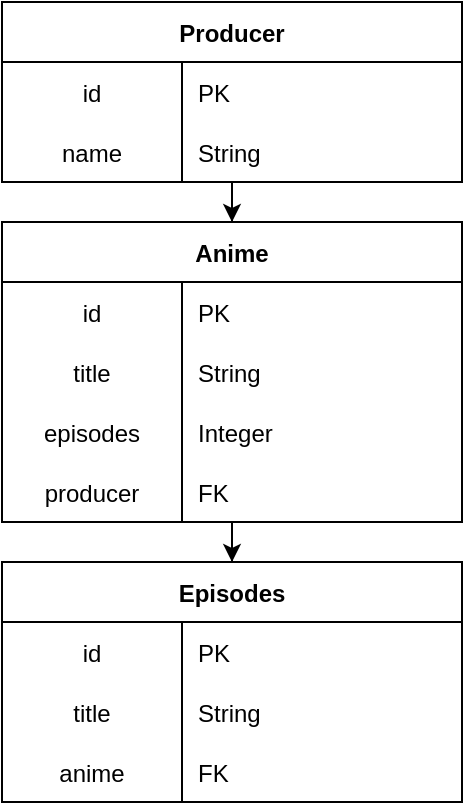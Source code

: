<mxfile version="17.4.1" type="github">
  <diagram id="5S94t0eYDV17oBkyqTfL" name="Page-1">
    <mxGraphModel dx="473" dy="683" grid="1" gridSize="10" guides="1" tooltips="1" connect="1" arrows="1" fold="1" page="1" pageScale="1" pageWidth="850" pageHeight="1100" math="0" shadow="0">
      <root>
        <mxCell id="0" />
        <mxCell id="1" parent="0" />
        <mxCell id="v_BLWzppzwHIQxLtBbmO-24" value="" style="edgeStyle=orthogonalEdgeStyle;rounded=0;orthogonalLoop=1;jettySize=auto;html=1;" edge="1" parent="1" source="v_BLWzppzwHIQxLtBbmO-1" target="v_BLWzppzwHIQxLtBbmO-17">
          <mxGeometry relative="1" as="geometry" />
        </mxCell>
        <mxCell id="v_BLWzppzwHIQxLtBbmO-1" value="Producer" style="shape=table;startSize=30;container=1;collapsible=1;childLayout=tableLayout;fixedRows=1;rowLines=0;fontStyle=1;align=center;resizeLast=1;" vertex="1" parent="1">
          <mxGeometry x="40" y="120" width="230" height="90" as="geometry" />
        </mxCell>
        <mxCell id="v_BLWzppzwHIQxLtBbmO-5" value="" style="shape=tableRow;horizontal=0;startSize=0;swimlaneHead=0;swimlaneBody=0;fillColor=none;collapsible=0;dropTarget=0;points=[[0,0.5],[1,0.5]];portConstraint=eastwest;top=0;left=0;right=0;bottom=0;" vertex="1" parent="v_BLWzppzwHIQxLtBbmO-1">
          <mxGeometry y="30" width="230" height="30" as="geometry" />
        </mxCell>
        <mxCell id="v_BLWzppzwHIQxLtBbmO-6" value="id" style="shape=partialRectangle;connectable=0;fillColor=none;top=0;left=0;bottom=0;right=0;editable=1;overflow=hidden;" vertex="1" parent="v_BLWzppzwHIQxLtBbmO-5">
          <mxGeometry width="90" height="30" as="geometry">
            <mxRectangle width="90" height="30" as="alternateBounds" />
          </mxGeometry>
        </mxCell>
        <mxCell id="v_BLWzppzwHIQxLtBbmO-7" value="PK" style="shape=partialRectangle;connectable=0;fillColor=none;top=0;left=0;bottom=0;right=0;align=left;spacingLeft=6;overflow=hidden;" vertex="1" parent="v_BLWzppzwHIQxLtBbmO-5">
          <mxGeometry x="90" width="140" height="30" as="geometry">
            <mxRectangle width="140" height="30" as="alternateBounds" />
          </mxGeometry>
        </mxCell>
        <mxCell id="v_BLWzppzwHIQxLtBbmO-8" value="" style="shape=tableRow;horizontal=0;startSize=0;swimlaneHead=0;swimlaneBody=0;fillColor=none;collapsible=0;dropTarget=0;points=[[0,0.5],[1,0.5]];portConstraint=eastwest;top=0;left=0;right=0;bottom=0;" vertex="1" parent="v_BLWzppzwHIQxLtBbmO-1">
          <mxGeometry y="60" width="230" height="30" as="geometry" />
        </mxCell>
        <mxCell id="v_BLWzppzwHIQxLtBbmO-9" value="name" style="shape=partialRectangle;connectable=0;fillColor=none;top=0;left=0;bottom=0;right=0;editable=1;overflow=hidden;" vertex="1" parent="v_BLWzppzwHIQxLtBbmO-8">
          <mxGeometry width="90" height="30" as="geometry">
            <mxRectangle width="90" height="30" as="alternateBounds" />
          </mxGeometry>
        </mxCell>
        <mxCell id="v_BLWzppzwHIQxLtBbmO-10" value="String" style="shape=partialRectangle;connectable=0;fillColor=none;top=0;left=0;bottom=0;right=0;align=left;spacingLeft=6;overflow=hidden;" vertex="1" parent="v_BLWzppzwHIQxLtBbmO-8">
          <mxGeometry x="90" width="140" height="30" as="geometry">
            <mxRectangle width="140" height="30" as="alternateBounds" />
          </mxGeometry>
        </mxCell>
        <mxCell id="v_BLWzppzwHIQxLtBbmO-44" value="" style="edgeStyle=orthogonalEdgeStyle;rounded=0;orthogonalLoop=1;jettySize=auto;html=1;" edge="1" parent="1" source="v_BLWzppzwHIQxLtBbmO-17" target="v_BLWzppzwHIQxLtBbmO-31">
          <mxGeometry relative="1" as="geometry" />
        </mxCell>
        <mxCell id="v_BLWzppzwHIQxLtBbmO-17" value="Anime" style="shape=table;startSize=30;container=1;collapsible=1;childLayout=tableLayout;fixedRows=1;rowLines=0;fontStyle=1;align=center;resizeLast=1;" vertex="1" parent="1">
          <mxGeometry x="40" y="230" width="230" height="150" as="geometry" />
        </mxCell>
        <mxCell id="v_BLWzppzwHIQxLtBbmO-18" value="" style="shape=tableRow;horizontal=0;startSize=0;swimlaneHead=0;swimlaneBody=0;fillColor=none;collapsible=0;dropTarget=0;points=[[0,0.5],[1,0.5]];portConstraint=eastwest;top=0;left=0;right=0;bottom=0;" vertex="1" parent="v_BLWzppzwHIQxLtBbmO-17">
          <mxGeometry y="30" width="230" height="30" as="geometry" />
        </mxCell>
        <mxCell id="v_BLWzppzwHIQxLtBbmO-19" value="id" style="shape=partialRectangle;connectable=0;fillColor=none;top=0;left=0;bottom=0;right=0;editable=1;overflow=hidden;" vertex="1" parent="v_BLWzppzwHIQxLtBbmO-18">
          <mxGeometry width="90" height="30" as="geometry">
            <mxRectangle width="90" height="30" as="alternateBounds" />
          </mxGeometry>
        </mxCell>
        <mxCell id="v_BLWzppzwHIQxLtBbmO-20" value="PK" style="shape=partialRectangle;connectable=0;fillColor=none;top=0;left=0;bottom=0;right=0;align=left;spacingLeft=6;overflow=hidden;" vertex="1" parent="v_BLWzppzwHIQxLtBbmO-18">
          <mxGeometry x="90" width="140" height="30" as="geometry">
            <mxRectangle width="140" height="30" as="alternateBounds" />
          </mxGeometry>
        </mxCell>
        <mxCell id="v_BLWzppzwHIQxLtBbmO-21" value="" style="shape=tableRow;horizontal=0;startSize=0;swimlaneHead=0;swimlaneBody=0;fillColor=none;collapsible=0;dropTarget=0;points=[[0,0.5],[1,0.5]];portConstraint=eastwest;top=0;left=0;right=0;bottom=0;" vertex="1" parent="v_BLWzppzwHIQxLtBbmO-17">
          <mxGeometry y="60" width="230" height="30" as="geometry" />
        </mxCell>
        <mxCell id="v_BLWzppzwHIQxLtBbmO-22" value="title" style="shape=partialRectangle;connectable=0;fillColor=none;top=0;left=0;bottom=0;right=0;editable=1;overflow=hidden;" vertex="1" parent="v_BLWzppzwHIQxLtBbmO-21">
          <mxGeometry width="90" height="30" as="geometry">
            <mxRectangle width="90" height="30" as="alternateBounds" />
          </mxGeometry>
        </mxCell>
        <mxCell id="v_BLWzppzwHIQxLtBbmO-23" value="String" style="shape=partialRectangle;connectable=0;fillColor=none;top=0;left=0;bottom=0;right=0;align=left;spacingLeft=6;overflow=hidden;" vertex="1" parent="v_BLWzppzwHIQxLtBbmO-21">
          <mxGeometry x="90" width="140" height="30" as="geometry">
            <mxRectangle width="140" height="30" as="alternateBounds" />
          </mxGeometry>
        </mxCell>
        <mxCell id="v_BLWzppzwHIQxLtBbmO-25" style="shape=tableRow;horizontal=0;startSize=0;swimlaneHead=0;swimlaneBody=0;fillColor=none;collapsible=0;dropTarget=0;points=[[0,0.5],[1,0.5]];portConstraint=eastwest;top=0;left=0;right=0;bottom=0;" vertex="1" parent="v_BLWzppzwHIQxLtBbmO-17">
          <mxGeometry y="90" width="230" height="30" as="geometry" />
        </mxCell>
        <mxCell id="v_BLWzppzwHIQxLtBbmO-26" value="episodes" style="shape=partialRectangle;connectable=0;fillColor=none;top=0;left=0;bottom=0;right=0;editable=1;overflow=hidden;" vertex="1" parent="v_BLWzppzwHIQxLtBbmO-25">
          <mxGeometry width="90" height="30" as="geometry">
            <mxRectangle width="90" height="30" as="alternateBounds" />
          </mxGeometry>
        </mxCell>
        <mxCell id="v_BLWzppzwHIQxLtBbmO-27" value="Integer" style="shape=partialRectangle;connectable=0;fillColor=none;top=0;left=0;bottom=0;right=0;align=left;spacingLeft=6;overflow=hidden;" vertex="1" parent="v_BLWzppzwHIQxLtBbmO-25">
          <mxGeometry x="90" width="140" height="30" as="geometry">
            <mxRectangle width="140" height="30" as="alternateBounds" />
          </mxGeometry>
        </mxCell>
        <mxCell id="v_BLWzppzwHIQxLtBbmO-28" style="shape=tableRow;horizontal=0;startSize=0;swimlaneHead=0;swimlaneBody=0;fillColor=none;collapsible=0;dropTarget=0;points=[[0,0.5],[1,0.5]];portConstraint=eastwest;top=0;left=0;right=0;bottom=0;" vertex="1" parent="v_BLWzppzwHIQxLtBbmO-17">
          <mxGeometry y="120" width="230" height="30" as="geometry" />
        </mxCell>
        <mxCell id="v_BLWzppzwHIQxLtBbmO-29" value="producer" style="shape=partialRectangle;connectable=0;fillColor=none;top=0;left=0;bottom=0;right=0;editable=1;overflow=hidden;" vertex="1" parent="v_BLWzppzwHIQxLtBbmO-28">
          <mxGeometry width="90" height="30" as="geometry">
            <mxRectangle width="90" height="30" as="alternateBounds" />
          </mxGeometry>
        </mxCell>
        <mxCell id="v_BLWzppzwHIQxLtBbmO-30" value="FK" style="shape=partialRectangle;connectable=0;fillColor=none;top=0;left=0;bottom=0;right=0;align=left;spacingLeft=6;overflow=hidden;" vertex="1" parent="v_BLWzppzwHIQxLtBbmO-28">
          <mxGeometry x="90" width="140" height="30" as="geometry">
            <mxRectangle width="140" height="30" as="alternateBounds" />
          </mxGeometry>
        </mxCell>
        <mxCell id="v_BLWzppzwHIQxLtBbmO-31" value="Episodes" style="shape=table;startSize=30;container=1;collapsible=1;childLayout=tableLayout;fixedRows=1;rowLines=0;fontStyle=1;align=center;resizeLast=1;" vertex="1" parent="1">
          <mxGeometry x="40" y="400" width="230" height="120" as="geometry" />
        </mxCell>
        <mxCell id="v_BLWzppzwHIQxLtBbmO-32" value="" style="shape=tableRow;horizontal=0;startSize=0;swimlaneHead=0;swimlaneBody=0;fillColor=none;collapsible=0;dropTarget=0;points=[[0,0.5],[1,0.5]];portConstraint=eastwest;top=0;left=0;right=0;bottom=0;" vertex="1" parent="v_BLWzppzwHIQxLtBbmO-31">
          <mxGeometry y="30" width="230" height="30" as="geometry" />
        </mxCell>
        <mxCell id="v_BLWzppzwHIQxLtBbmO-33" value="id" style="shape=partialRectangle;connectable=0;fillColor=none;top=0;left=0;bottom=0;right=0;editable=1;overflow=hidden;" vertex="1" parent="v_BLWzppzwHIQxLtBbmO-32">
          <mxGeometry width="90" height="30" as="geometry">
            <mxRectangle width="90" height="30" as="alternateBounds" />
          </mxGeometry>
        </mxCell>
        <mxCell id="v_BLWzppzwHIQxLtBbmO-34" value="PK" style="shape=partialRectangle;connectable=0;fillColor=none;top=0;left=0;bottom=0;right=0;align=left;spacingLeft=6;overflow=hidden;" vertex="1" parent="v_BLWzppzwHIQxLtBbmO-32">
          <mxGeometry x="90" width="140" height="30" as="geometry">
            <mxRectangle width="140" height="30" as="alternateBounds" />
          </mxGeometry>
        </mxCell>
        <mxCell id="v_BLWzppzwHIQxLtBbmO-35" value="" style="shape=tableRow;horizontal=0;startSize=0;swimlaneHead=0;swimlaneBody=0;fillColor=none;collapsible=0;dropTarget=0;points=[[0,0.5],[1,0.5]];portConstraint=eastwest;top=0;left=0;right=0;bottom=0;" vertex="1" parent="v_BLWzppzwHIQxLtBbmO-31">
          <mxGeometry y="60" width="230" height="30" as="geometry" />
        </mxCell>
        <mxCell id="v_BLWzppzwHIQxLtBbmO-36" value="title" style="shape=partialRectangle;connectable=0;fillColor=none;top=0;left=0;bottom=0;right=0;editable=1;overflow=hidden;" vertex="1" parent="v_BLWzppzwHIQxLtBbmO-35">
          <mxGeometry width="90" height="30" as="geometry">
            <mxRectangle width="90" height="30" as="alternateBounds" />
          </mxGeometry>
        </mxCell>
        <mxCell id="v_BLWzppzwHIQxLtBbmO-37" value="String" style="shape=partialRectangle;connectable=0;fillColor=none;top=0;left=0;bottom=0;right=0;align=left;spacingLeft=6;overflow=hidden;" vertex="1" parent="v_BLWzppzwHIQxLtBbmO-35">
          <mxGeometry x="90" width="140" height="30" as="geometry">
            <mxRectangle width="140" height="30" as="alternateBounds" />
          </mxGeometry>
        </mxCell>
        <mxCell id="v_BLWzppzwHIQxLtBbmO-38" style="shape=tableRow;horizontal=0;startSize=0;swimlaneHead=0;swimlaneBody=0;fillColor=none;collapsible=0;dropTarget=0;points=[[0,0.5],[1,0.5]];portConstraint=eastwest;top=0;left=0;right=0;bottom=0;" vertex="1" parent="v_BLWzppzwHIQxLtBbmO-31">
          <mxGeometry y="90" width="230" height="30" as="geometry" />
        </mxCell>
        <mxCell id="v_BLWzppzwHIQxLtBbmO-39" value="anime" style="shape=partialRectangle;connectable=0;fillColor=none;top=0;left=0;bottom=0;right=0;editable=1;overflow=hidden;" vertex="1" parent="v_BLWzppzwHIQxLtBbmO-38">
          <mxGeometry width="90" height="30" as="geometry">
            <mxRectangle width="90" height="30" as="alternateBounds" />
          </mxGeometry>
        </mxCell>
        <mxCell id="v_BLWzppzwHIQxLtBbmO-40" value="FK" style="shape=partialRectangle;connectable=0;fillColor=none;top=0;left=0;bottom=0;right=0;align=left;spacingLeft=6;overflow=hidden;" vertex="1" parent="v_BLWzppzwHIQxLtBbmO-38">
          <mxGeometry x="90" width="140" height="30" as="geometry">
            <mxRectangle width="140" height="30" as="alternateBounds" />
          </mxGeometry>
        </mxCell>
      </root>
    </mxGraphModel>
  </diagram>
</mxfile>
